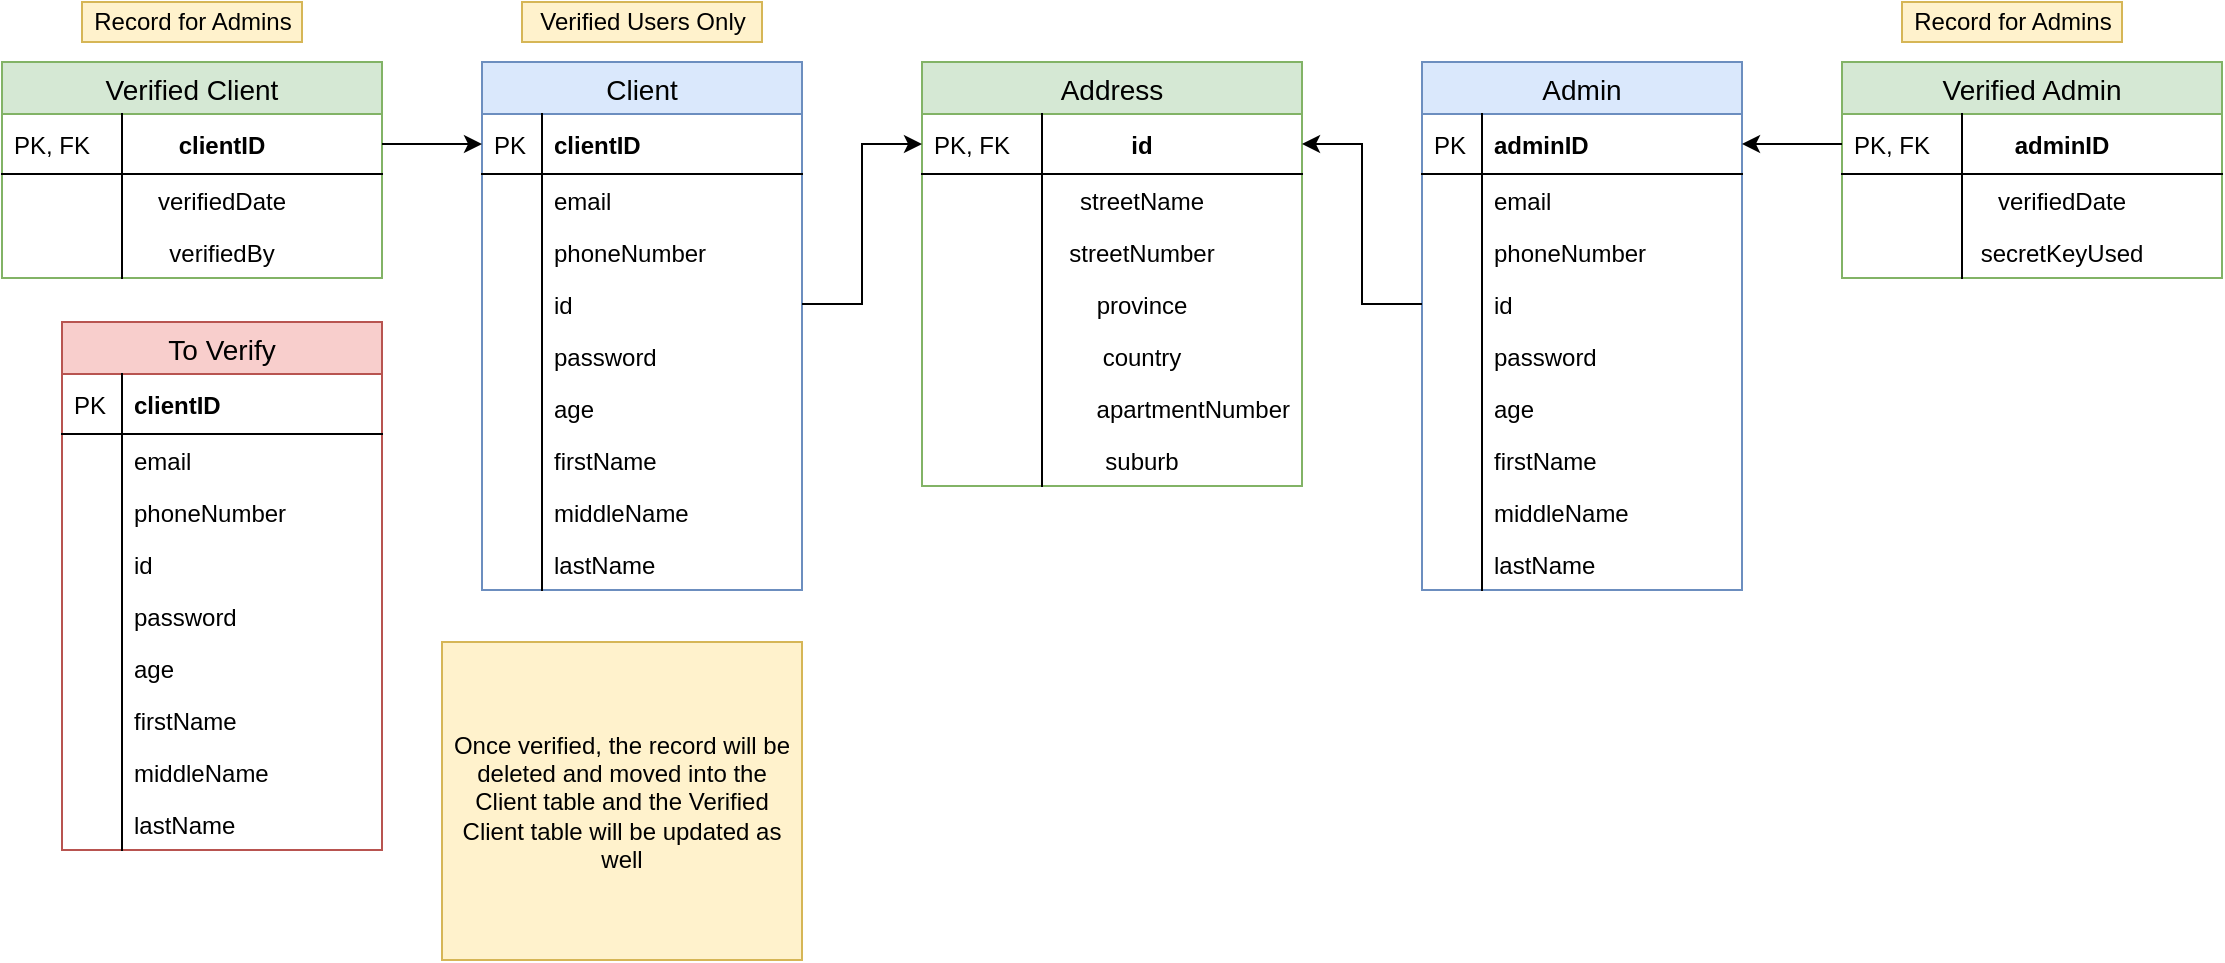 <mxfile version="12.6.5" type="device"><diagram id="rlhbWHCO26YLHQ6rnHxe" name="Page-1"><mxGraphModel dx="1874" dy="592" grid="1" gridSize="10" guides="1" tooltips="1" connect="1" arrows="1" fold="1" page="1" pageScale="1" pageWidth="850" pageHeight="1100" math="0" shadow="0"><root><mxCell id="0"/><mxCell id="1" parent="0"/><mxCell id="qeu22EVPY_Uh3PlNuSj2-2" value="Client" style="swimlane;fontStyle=0;childLayout=stackLayout;horizontal=1;startSize=26;fillColor=#dae8fc;horizontalStack=0;resizeParent=1;resizeParentMax=0;resizeLast=0;collapsible=1;marginBottom=0;swimlaneFillColor=#ffffff;align=center;fontSize=14;strokeColor=#6c8ebf;" parent="1" vertex="1"><mxGeometry x="60" y="110" width="160" height="264" as="geometry"/></mxCell><mxCell id="qeu22EVPY_Uh3PlNuSj2-3" value="clientID" style="shape=partialRectangle;top=0;left=0;right=0;bottom=1;align=left;verticalAlign=middle;fillColor=none;spacingLeft=34;spacingRight=4;overflow=hidden;rotatable=0;points=[[0,0.5],[1,0.5]];portConstraint=eastwest;dropTarget=0;fontStyle=1;fontSize=12;" parent="qeu22EVPY_Uh3PlNuSj2-2" vertex="1"><mxGeometry y="26" width="160" height="30" as="geometry"/></mxCell><mxCell id="qeu22EVPY_Uh3PlNuSj2-4" value="PK" style="shape=partialRectangle;top=0;left=0;bottom=0;fillColor=none;align=left;verticalAlign=middle;spacingLeft=4;spacingRight=4;overflow=hidden;rotatable=0;points=[];portConstraint=eastwest;part=1;fontSize=12;" parent="qeu22EVPY_Uh3PlNuSj2-3" vertex="1" connectable="0"><mxGeometry width="30" height="30" as="geometry"/></mxCell><mxCell id="qeu22EVPY_Uh3PlNuSj2-5" value="email" style="shape=partialRectangle;top=0;left=0;right=0;bottom=0;align=left;verticalAlign=top;fillColor=none;spacingLeft=34;spacingRight=4;overflow=hidden;rotatable=0;points=[[0,0.5],[1,0.5]];portConstraint=eastwest;dropTarget=0;fontSize=12;" parent="qeu22EVPY_Uh3PlNuSj2-2" vertex="1"><mxGeometry y="56" width="160" height="26" as="geometry"/></mxCell><mxCell id="qeu22EVPY_Uh3PlNuSj2-6" value="" style="shape=partialRectangle;top=0;left=0;bottom=0;fillColor=none;align=left;verticalAlign=top;spacingLeft=4;spacingRight=4;overflow=hidden;rotatable=0;points=[];portConstraint=eastwest;part=1;fontSize=12;" parent="qeu22EVPY_Uh3PlNuSj2-5" vertex="1" connectable="0"><mxGeometry width="30" height="26" as="geometry"/></mxCell><mxCell id="qeu22EVPY_Uh3PlNuSj2-125" value="phoneNumber" style="shape=partialRectangle;top=0;left=0;right=0;bottom=0;align=left;verticalAlign=top;fillColor=none;spacingLeft=34;spacingRight=4;overflow=hidden;rotatable=0;points=[[0,0.5],[1,0.5]];portConstraint=eastwest;dropTarget=0;fontSize=12;" parent="qeu22EVPY_Uh3PlNuSj2-2" vertex="1"><mxGeometry y="82" width="160" height="26" as="geometry"/></mxCell><mxCell id="qeu22EVPY_Uh3PlNuSj2-126" value="" style="shape=partialRectangle;top=0;left=0;bottom=0;fillColor=none;align=left;verticalAlign=top;spacingLeft=4;spacingRight=4;overflow=hidden;rotatable=0;points=[];portConstraint=eastwest;part=1;fontSize=12;" parent="qeu22EVPY_Uh3PlNuSj2-125" vertex="1" connectable="0"><mxGeometry width="30" height="26" as="geometry"/></mxCell><mxCell id="qeu22EVPY_Uh3PlNuSj2-7" value="id" style="shape=partialRectangle;top=0;left=0;right=0;bottom=0;align=left;verticalAlign=top;fillColor=none;spacingLeft=34;spacingRight=4;overflow=hidden;rotatable=0;points=[[0,0.5],[1,0.5]];portConstraint=eastwest;dropTarget=0;fontSize=12;" parent="qeu22EVPY_Uh3PlNuSj2-2" vertex="1"><mxGeometry y="108" width="160" height="26" as="geometry"/></mxCell><mxCell id="qeu22EVPY_Uh3PlNuSj2-8" value="" style="shape=partialRectangle;top=0;left=0;bottom=0;fillColor=none;align=left;verticalAlign=top;spacingLeft=4;spacingRight=4;overflow=hidden;rotatable=0;points=[];portConstraint=eastwest;part=1;fontSize=12;" parent="qeu22EVPY_Uh3PlNuSj2-7" vertex="1" connectable="0"><mxGeometry width="30" height="26" as="geometry"/></mxCell><mxCell id="qeu22EVPY_Uh3PlNuSj2-9" value="password&#10;" style="shape=partialRectangle;top=0;left=0;right=0;bottom=0;align=left;verticalAlign=top;fillColor=none;spacingLeft=34;spacingRight=4;overflow=hidden;rotatable=0;points=[[0,0.5],[1,0.5]];portConstraint=eastwest;dropTarget=0;fontSize=12;" parent="qeu22EVPY_Uh3PlNuSj2-2" vertex="1"><mxGeometry y="134" width="160" height="26" as="geometry"/></mxCell><mxCell id="qeu22EVPY_Uh3PlNuSj2-10" value="" style="shape=partialRectangle;top=0;left=0;bottom=0;fillColor=none;align=left;verticalAlign=top;spacingLeft=4;spacingRight=4;overflow=hidden;rotatable=0;points=[];portConstraint=eastwest;part=1;fontSize=12;" parent="qeu22EVPY_Uh3PlNuSj2-9" vertex="1" connectable="0"><mxGeometry width="30" height="26" as="geometry"/></mxCell><mxCell id="qeu22EVPY_Uh3PlNuSj2-13" value="age" style="shape=partialRectangle;top=0;left=0;right=0;bottom=0;align=left;verticalAlign=top;fillColor=none;spacingLeft=34;spacingRight=4;overflow=hidden;rotatable=0;points=[[0,0.5],[1,0.5]];portConstraint=eastwest;dropTarget=0;fontSize=12;" parent="qeu22EVPY_Uh3PlNuSj2-2" vertex="1"><mxGeometry y="160" width="160" height="26" as="geometry"/></mxCell><mxCell id="qeu22EVPY_Uh3PlNuSj2-14" value="" style="shape=partialRectangle;top=0;left=0;bottom=0;fillColor=none;align=left;verticalAlign=top;spacingLeft=4;spacingRight=4;overflow=hidden;rotatable=0;points=[];portConstraint=eastwest;part=1;fontSize=12;" parent="qeu22EVPY_Uh3PlNuSj2-13" vertex="1" connectable="0"><mxGeometry width="30" height="26" as="geometry"/></mxCell><mxCell id="qeu22EVPY_Uh3PlNuSj2-15" value="firstName" style="shape=partialRectangle;top=0;left=0;right=0;bottom=0;align=left;verticalAlign=top;fillColor=none;spacingLeft=34;spacingRight=4;overflow=hidden;rotatable=0;points=[[0,0.5],[1,0.5]];portConstraint=eastwest;dropTarget=0;fontSize=12;" parent="qeu22EVPY_Uh3PlNuSj2-2" vertex="1"><mxGeometry y="186" width="160" height="26" as="geometry"/></mxCell><mxCell id="qeu22EVPY_Uh3PlNuSj2-16" value="" style="shape=partialRectangle;top=0;left=0;bottom=0;fillColor=none;align=left;verticalAlign=top;spacingLeft=4;spacingRight=4;overflow=hidden;rotatable=0;points=[];portConstraint=eastwest;part=1;fontSize=12;" parent="qeu22EVPY_Uh3PlNuSj2-15" vertex="1" connectable="0"><mxGeometry width="30" height="26" as="geometry"/></mxCell><mxCell id="qeu22EVPY_Uh3PlNuSj2-17" value="middleName" style="shape=partialRectangle;top=0;left=0;right=0;bottom=0;align=left;verticalAlign=top;fillColor=none;spacingLeft=34;spacingRight=4;overflow=hidden;rotatable=0;points=[[0,0.5],[1,0.5]];portConstraint=eastwest;dropTarget=0;fontSize=12;" parent="qeu22EVPY_Uh3PlNuSj2-2" vertex="1"><mxGeometry y="212" width="160" height="26" as="geometry"/></mxCell><mxCell id="qeu22EVPY_Uh3PlNuSj2-18" value="" style="shape=partialRectangle;top=0;left=0;bottom=0;fillColor=none;align=left;verticalAlign=top;spacingLeft=4;spacingRight=4;overflow=hidden;rotatable=0;points=[];portConstraint=eastwest;part=1;fontSize=12;" parent="qeu22EVPY_Uh3PlNuSj2-17" vertex="1" connectable="0"><mxGeometry width="30" height="26" as="geometry"/></mxCell><mxCell id="qeu22EVPY_Uh3PlNuSj2-19" value="lastName" style="shape=partialRectangle;top=0;left=0;right=0;bottom=0;align=left;verticalAlign=top;fillColor=none;spacingLeft=34;spacingRight=4;overflow=hidden;rotatable=0;points=[[0,0.5],[1,0.5]];portConstraint=eastwest;dropTarget=0;fontSize=12;" parent="qeu22EVPY_Uh3PlNuSj2-2" vertex="1"><mxGeometry y="238" width="160" height="26" as="geometry"/></mxCell><mxCell id="qeu22EVPY_Uh3PlNuSj2-20" value="" style="shape=partialRectangle;top=0;left=0;bottom=0;fillColor=none;align=left;verticalAlign=top;spacingLeft=4;spacingRight=4;overflow=hidden;rotatable=0;points=[];portConstraint=eastwest;part=1;fontSize=12;" parent="qeu22EVPY_Uh3PlNuSj2-19" vertex="1" connectable="0"><mxGeometry width="30" height="26" as="geometry"/></mxCell><mxCell id="qeu22EVPY_Uh3PlNuSj2-21" value="Address" style="swimlane;fontStyle=0;childLayout=stackLayout;horizontal=1;startSize=26;fillColor=#d5e8d4;horizontalStack=0;resizeParent=1;resizeParentMax=0;resizeLast=0;collapsible=1;marginBottom=0;swimlaneFillColor=#ffffff;align=center;fontSize=14;strokeColor=#82b366;" parent="1" vertex="1"><mxGeometry x="280" y="110" width="190" height="212" as="geometry"/></mxCell><mxCell id="qeu22EVPY_Uh3PlNuSj2-22" value="id" style="shape=partialRectangle;top=0;left=0;right=0;bottom=1;align=center;verticalAlign=middle;fillColor=none;spacingLeft=34;spacingRight=4;overflow=hidden;rotatable=0;points=[[0,0.5],[1,0.5]];portConstraint=eastwest;dropTarget=0;fontStyle=1;fontSize=12;" parent="qeu22EVPY_Uh3PlNuSj2-21" vertex="1"><mxGeometry y="26" width="190" height="30" as="geometry"/></mxCell><mxCell id="qeu22EVPY_Uh3PlNuSj2-23" value="PK, FK" style="shape=partialRectangle;top=0;left=0;bottom=0;fillColor=none;align=left;verticalAlign=middle;spacingLeft=4;spacingRight=4;overflow=hidden;rotatable=0;points=[];portConstraint=eastwest;part=1;fontSize=12;" parent="qeu22EVPY_Uh3PlNuSj2-22" vertex="1" connectable="0"><mxGeometry width="60" height="30" as="geometry"/></mxCell><mxCell id="qeu22EVPY_Uh3PlNuSj2-24" value="streetName&#10;" style="shape=partialRectangle;top=0;left=0;right=0;bottom=0;align=center;verticalAlign=top;fillColor=none;spacingLeft=34;spacingRight=4;overflow=hidden;rotatable=0;points=[[0,0.5],[1,0.5]];portConstraint=eastwest;dropTarget=0;fontSize=12;" parent="qeu22EVPY_Uh3PlNuSj2-21" vertex="1"><mxGeometry y="56" width="190" height="26" as="geometry"/></mxCell><mxCell id="qeu22EVPY_Uh3PlNuSj2-25" value="" style="shape=partialRectangle;top=0;left=0;bottom=0;fillColor=none;align=left;verticalAlign=top;spacingLeft=4;spacingRight=4;overflow=hidden;rotatable=0;points=[];portConstraint=eastwest;part=1;fontSize=12;" parent="qeu22EVPY_Uh3PlNuSj2-24" vertex="1" connectable="0"><mxGeometry width="60" height="26" as="geometry"/></mxCell><mxCell id="qeu22EVPY_Uh3PlNuSj2-43" value="streetNumber" style="shape=partialRectangle;top=0;left=0;right=0;bottom=0;align=center;verticalAlign=top;fillColor=none;spacingLeft=34;spacingRight=4;overflow=hidden;rotatable=0;points=[[0,0.5],[1,0.5]];portConstraint=eastwest;dropTarget=0;fontSize=12;" parent="qeu22EVPY_Uh3PlNuSj2-21" vertex="1"><mxGeometry y="82" width="190" height="26" as="geometry"/></mxCell><mxCell id="qeu22EVPY_Uh3PlNuSj2-44" value="" style="shape=partialRectangle;top=0;left=0;bottom=0;fillColor=none;align=left;verticalAlign=top;spacingLeft=4;spacingRight=4;overflow=hidden;rotatable=0;points=[];portConstraint=eastwest;part=1;fontSize=12;" parent="qeu22EVPY_Uh3PlNuSj2-43" vertex="1" connectable="0"><mxGeometry width="60" height="26" as="geometry"/></mxCell><mxCell id="qeu22EVPY_Uh3PlNuSj2-45" value="province" style="shape=partialRectangle;top=0;left=0;right=0;bottom=0;align=center;verticalAlign=top;fillColor=none;spacingLeft=34;spacingRight=4;overflow=hidden;rotatable=0;points=[[0,0.5],[1,0.5]];portConstraint=eastwest;dropTarget=0;fontSize=12;" parent="qeu22EVPY_Uh3PlNuSj2-21" vertex="1"><mxGeometry y="108" width="190" height="26" as="geometry"/></mxCell><mxCell id="qeu22EVPY_Uh3PlNuSj2-46" value="" style="shape=partialRectangle;top=0;left=0;bottom=0;fillColor=none;align=left;verticalAlign=top;spacingLeft=4;spacingRight=4;overflow=hidden;rotatable=0;points=[];portConstraint=eastwest;part=1;fontSize=12;" parent="qeu22EVPY_Uh3PlNuSj2-45" vertex="1" connectable="0"><mxGeometry width="60" height="26" as="geometry"/></mxCell><mxCell id="qeu22EVPY_Uh3PlNuSj2-47" value="country" style="shape=partialRectangle;top=0;left=0;right=0;bottom=0;align=center;verticalAlign=top;fillColor=none;spacingLeft=34;spacingRight=4;overflow=hidden;rotatable=0;points=[[0,0.5],[1,0.5]];portConstraint=eastwest;dropTarget=0;fontSize=12;" parent="qeu22EVPY_Uh3PlNuSj2-21" vertex="1"><mxGeometry y="134" width="190" height="26" as="geometry"/></mxCell><mxCell id="qeu22EVPY_Uh3PlNuSj2-48" value="" style="shape=partialRectangle;top=0;left=0;bottom=0;fillColor=none;align=left;verticalAlign=top;spacingLeft=4;spacingRight=4;overflow=hidden;rotatable=0;points=[];portConstraint=eastwest;part=1;fontSize=12;" parent="qeu22EVPY_Uh3PlNuSj2-47" vertex="1" connectable="0"><mxGeometry width="60" height="26" as="geometry"/></mxCell><mxCell id="qeu22EVPY_Uh3PlNuSj2-49" value="apartmentNumber" style="shape=partialRectangle;top=0;left=0;right=0;bottom=0;align=right;verticalAlign=top;fillColor=none;spacingLeft=34;spacingRight=4;overflow=hidden;rotatable=0;points=[[0,0.5],[1,0.5]];portConstraint=eastwest;dropTarget=0;fontSize=12;" parent="qeu22EVPY_Uh3PlNuSj2-21" vertex="1"><mxGeometry y="160" width="190" height="26" as="geometry"/></mxCell><mxCell id="qeu22EVPY_Uh3PlNuSj2-50" value="" style="shape=partialRectangle;top=0;left=0;bottom=0;fillColor=none;align=left;verticalAlign=top;spacingLeft=4;spacingRight=4;overflow=hidden;rotatable=0;points=[];portConstraint=eastwest;part=1;fontSize=12;" parent="qeu22EVPY_Uh3PlNuSj2-49" vertex="1" connectable="0"><mxGeometry width="60" height="26" as="geometry"/></mxCell><mxCell id="5GIPRN6ukvB4GxoB2Iz9-3" value="suburb" style="shape=partialRectangle;top=0;left=0;right=0;bottom=0;align=center;verticalAlign=top;fillColor=none;spacingLeft=34;spacingRight=4;overflow=hidden;rotatable=0;points=[[0,0.5],[1,0.5]];portConstraint=eastwest;dropTarget=0;fontSize=12;" parent="qeu22EVPY_Uh3PlNuSj2-21" vertex="1"><mxGeometry y="186" width="190" height="26" as="geometry"/></mxCell><mxCell id="5GIPRN6ukvB4GxoB2Iz9-4" value="" style="shape=partialRectangle;top=0;left=0;bottom=0;fillColor=none;align=left;verticalAlign=top;spacingLeft=4;spacingRight=4;overflow=hidden;rotatable=0;points=[];portConstraint=eastwest;part=1;fontSize=12;" parent="5GIPRN6ukvB4GxoB2Iz9-3" vertex="1" connectable="0"><mxGeometry width="60" height="26" as="geometry"/></mxCell><mxCell id="qeu22EVPY_Uh3PlNuSj2-40" style="edgeStyle=orthogonalEdgeStyle;rounded=0;orthogonalLoop=1;jettySize=auto;html=1;entryX=0;entryY=0.5;entryDx=0;entryDy=0;" parent="1" source="qeu22EVPY_Uh3PlNuSj2-7" target="qeu22EVPY_Uh3PlNuSj2-22" edge="1"><mxGeometry relative="1" as="geometry"/></mxCell><mxCell id="qeu22EVPY_Uh3PlNuSj2-51" value="Admin" style="swimlane;fontStyle=0;childLayout=stackLayout;horizontal=1;startSize=26;fillColor=#dae8fc;horizontalStack=0;resizeParent=1;resizeParentMax=0;resizeLast=0;collapsible=1;marginBottom=0;swimlaneFillColor=#ffffff;align=center;fontSize=14;strokeColor=#6c8ebf;" parent="1" vertex="1"><mxGeometry x="530" y="110" width="160" height="264" as="geometry"/></mxCell><mxCell id="qeu22EVPY_Uh3PlNuSj2-52" value="adminID" style="shape=partialRectangle;top=0;left=0;right=0;bottom=1;align=left;verticalAlign=middle;fillColor=none;spacingLeft=34;spacingRight=4;overflow=hidden;rotatable=0;points=[[0,0.5],[1,0.5]];portConstraint=eastwest;dropTarget=0;fontStyle=1;fontSize=12;" parent="qeu22EVPY_Uh3PlNuSj2-51" vertex="1"><mxGeometry y="26" width="160" height="30" as="geometry"/></mxCell><mxCell id="qeu22EVPY_Uh3PlNuSj2-53" value="PK" style="shape=partialRectangle;top=0;left=0;bottom=0;fillColor=none;align=left;verticalAlign=middle;spacingLeft=4;spacingRight=4;overflow=hidden;rotatable=0;points=[];portConstraint=eastwest;part=1;fontSize=12;" parent="qeu22EVPY_Uh3PlNuSj2-52" vertex="1" connectable="0"><mxGeometry width="30" height="30" as="geometry"/></mxCell><mxCell id="qeu22EVPY_Uh3PlNuSj2-54" value="email" style="shape=partialRectangle;top=0;left=0;right=0;bottom=0;align=left;verticalAlign=top;fillColor=none;spacingLeft=34;spacingRight=4;overflow=hidden;rotatable=0;points=[[0,0.5],[1,0.5]];portConstraint=eastwest;dropTarget=0;fontSize=12;" parent="qeu22EVPY_Uh3PlNuSj2-51" vertex="1"><mxGeometry y="56" width="160" height="26" as="geometry"/></mxCell><mxCell id="qeu22EVPY_Uh3PlNuSj2-55" value="" style="shape=partialRectangle;top=0;left=0;bottom=0;fillColor=none;align=left;verticalAlign=top;spacingLeft=4;spacingRight=4;overflow=hidden;rotatable=0;points=[];portConstraint=eastwest;part=1;fontSize=12;" parent="qeu22EVPY_Uh3PlNuSj2-54" vertex="1" connectable="0"><mxGeometry width="30" height="26" as="geometry"/></mxCell><mxCell id="qeu22EVPY_Uh3PlNuSj2-127" value="phoneNumber" style="shape=partialRectangle;top=0;left=0;right=0;bottom=0;align=left;verticalAlign=top;fillColor=none;spacingLeft=34;spacingRight=4;overflow=hidden;rotatable=0;points=[[0,0.5],[1,0.5]];portConstraint=eastwest;dropTarget=0;fontSize=12;" parent="qeu22EVPY_Uh3PlNuSj2-51" vertex="1"><mxGeometry y="82" width="160" height="26" as="geometry"/></mxCell><mxCell id="qeu22EVPY_Uh3PlNuSj2-128" value="" style="shape=partialRectangle;top=0;left=0;bottom=0;fillColor=none;align=left;verticalAlign=top;spacingLeft=4;spacingRight=4;overflow=hidden;rotatable=0;points=[];portConstraint=eastwest;part=1;fontSize=12;" parent="qeu22EVPY_Uh3PlNuSj2-127" vertex="1" connectable="0"><mxGeometry width="30" height="26" as="geometry"/></mxCell><mxCell id="qeu22EVPY_Uh3PlNuSj2-56" value="id" style="shape=partialRectangle;top=0;left=0;right=0;bottom=0;align=left;verticalAlign=top;fillColor=none;spacingLeft=34;spacingRight=4;overflow=hidden;rotatable=0;points=[[0,0.5],[1,0.5]];portConstraint=eastwest;dropTarget=0;fontSize=12;" parent="qeu22EVPY_Uh3PlNuSj2-51" vertex="1"><mxGeometry y="108" width="160" height="26" as="geometry"/></mxCell><mxCell id="qeu22EVPY_Uh3PlNuSj2-57" value="" style="shape=partialRectangle;top=0;left=0;bottom=0;fillColor=none;align=left;verticalAlign=top;spacingLeft=4;spacingRight=4;overflow=hidden;rotatable=0;points=[];portConstraint=eastwest;part=1;fontSize=12;" parent="qeu22EVPY_Uh3PlNuSj2-56" vertex="1" connectable="0"><mxGeometry width="30" height="26" as="geometry"/></mxCell><mxCell id="qeu22EVPY_Uh3PlNuSj2-58" value="password&#10;" style="shape=partialRectangle;top=0;left=0;right=0;bottom=0;align=left;verticalAlign=top;fillColor=none;spacingLeft=34;spacingRight=4;overflow=hidden;rotatable=0;points=[[0,0.5],[1,0.5]];portConstraint=eastwest;dropTarget=0;fontSize=12;" parent="qeu22EVPY_Uh3PlNuSj2-51" vertex="1"><mxGeometry y="134" width="160" height="26" as="geometry"/></mxCell><mxCell id="qeu22EVPY_Uh3PlNuSj2-59" value="" style="shape=partialRectangle;top=0;left=0;bottom=0;fillColor=none;align=left;verticalAlign=top;spacingLeft=4;spacingRight=4;overflow=hidden;rotatable=0;points=[];portConstraint=eastwest;part=1;fontSize=12;" parent="qeu22EVPY_Uh3PlNuSj2-58" vertex="1" connectable="0"><mxGeometry width="30" height="26" as="geometry"/></mxCell><mxCell id="qeu22EVPY_Uh3PlNuSj2-60" value="age" style="shape=partialRectangle;top=0;left=0;right=0;bottom=0;align=left;verticalAlign=top;fillColor=none;spacingLeft=34;spacingRight=4;overflow=hidden;rotatable=0;points=[[0,0.5],[1,0.5]];portConstraint=eastwest;dropTarget=0;fontSize=12;" parent="qeu22EVPY_Uh3PlNuSj2-51" vertex="1"><mxGeometry y="160" width="160" height="26" as="geometry"/></mxCell><mxCell id="qeu22EVPY_Uh3PlNuSj2-61" value="" style="shape=partialRectangle;top=0;left=0;bottom=0;fillColor=none;align=left;verticalAlign=top;spacingLeft=4;spacingRight=4;overflow=hidden;rotatable=0;points=[];portConstraint=eastwest;part=1;fontSize=12;" parent="qeu22EVPY_Uh3PlNuSj2-60" vertex="1" connectable="0"><mxGeometry width="30" height="26" as="geometry"/></mxCell><mxCell id="qeu22EVPY_Uh3PlNuSj2-62" value="firstName" style="shape=partialRectangle;top=0;left=0;right=0;bottom=0;align=left;verticalAlign=top;fillColor=none;spacingLeft=34;spacingRight=4;overflow=hidden;rotatable=0;points=[[0,0.5],[1,0.5]];portConstraint=eastwest;dropTarget=0;fontSize=12;" parent="qeu22EVPY_Uh3PlNuSj2-51" vertex="1"><mxGeometry y="186" width="160" height="26" as="geometry"/></mxCell><mxCell id="qeu22EVPY_Uh3PlNuSj2-63" value="" style="shape=partialRectangle;top=0;left=0;bottom=0;fillColor=none;align=left;verticalAlign=top;spacingLeft=4;spacingRight=4;overflow=hidden;rotatable=0;points=[];portConstraint=eastwest;part=1;fontSize=12;" parent="qeu22EVPY_Uh3PlNuSj2-62" vertex="1" connectable="0"><mxGeometry width="30" height="26" as="geometry"/></mxCell><mxCell id="qeu22EVPY_Uh3PlNuSj2-64" value="middleName" style="shape=partialRectangle;top=0;left=0;right=0;bottom=0;align=left;verticalAlign=top;fillColor=none;spacingLeft=34;spacingRight=4;overflow=hidden;rotatable=0;points=[[0,0.5],[1,0.5]];portConstraint=eastwest;dropTarget=0;fontSize=12;" parent="qeu22EVPY_Uh3PlNuSj2-51" vertex="1"><mxGeometry y="212" width="160" height="26" as="geometry"/></mxCell><mxCell id="qeu22EVPY_Uh3PlNuSj2-65" value="" style="shape=partialRectangle;top=0;left=0;bottom=0;fillColor=none;align=left;verticalAlign=top;spacingLeft=4;spacingRight=4;overflow=hidden;rotatable=0;points=[];portConstraint=eastwest;part=1;fontSize=12;" parent="qeu22EVPY_Uh3PlNuSj2-64" vertex="1" connectable="0"><mxGeometry width="30" height="26" as="geometry"/></mxCell><mxCell id="qeu22EVPY_Uh3PlNuSj2-66" value="lastName" style="shape=partialRectangle;top=0;left=0;right=0;bottom=0;align=left;verticalAlign=top;fillColor=none;spacingLeft=34;spacingRight=4;overflow=hidden;rotatable=0;points=[[0,0.5],[1,0.5]];portConstraint=eastwest;dropTarget=0;fontSize=12;" parent="qeu22EVPY_Uh3PlNuSj2-51" vertex="1"><mxGeometry y="238" width="160" height="26" as="geometry"/></mxCell><mxCell id="qeu22EVPY_Uh3PlNuSj2-67" value="" style="shape=partialRectangle;top=0;left=0;bottom=0;fillColor=none;align=left;verticalAlign=top;spacingLeft=4;spacingRight=4;overflow=hidden;rotatable=0;points=[];portConstraint=eastwest;part=1;fontSize=12;" parent="qeu22EVPY_Uh3PlNuSj2-66" vertex="1" connectable="0"><mxGeometry width="30" height="26" as="geometry"/></mxCell><mxCell id="qeu22EVPY_Uh3PlNuSj2-72" style="edgeStyle=orthogonalEdgeStyle;rounded=0;orthogonalLoop=1;jettySize=auto;html=1;entryX=1;entryY=0.5;entryDx=0;entryDy=0;" parent="1" source="qeu22EVPY_Uh3PlNuSj2-56" target="qeu22EVPY_Uh3PlNuSj2-22" edge="1"><mxGeometry relative="1" as="geometry"/></mxCell><mxCell id="qeu22EVPY_Uh3PlNuSj2-73" value="Verified Client" style="swimlane;fontStyle=0;childLayout=stackLayout;horizontal=1;startSize=26;fillColor=#d5e8d4;horizontalStack=0;resizeParent=1;resizeParentMax=0;resizeLast=0;collapsible=1;marginBottom=0;swimlaneFillColor=#ffffff;align=center;fontSize=14;strokeColor=#82b366;" parent="1" vertex="1"><mxGeometry x="-180" y="110" width="190" height="108" as="geometry"/></mxCell><mxCell id="qeu22EVPY_Uh3PlNuSj2-74" value="clientID" style="shape=partialRectangle;top=0;left=0;right=0;bottom=1;align=center;verticalAlign=middle;fillColor=none;spacingLeft=34;spacingRight=4;overflow=hidden;rotatable=0;points=[[0,0.5],[1,0.5]];portConstraint=eastwest;dropTarget=0;fontStyle=1;fontSize=12;" parent="qeu22EVPY_Uh3PlNuSj2-73" vertex="1"><mxGeometry y="26" width="190" height="30" as="geometry"/></mxCell><mxCell id="qeu22EVPY_Uh3PlNuSj2-75" value="PK, FK" style="shape=partialRectangle;top=0;left=0;bottom=0;fillColor=none;align=left;verticalAlign=middle;spacingLeft=4;spacingRight=4;overflow=hidden;rotatable=0;points=[];portConstraint=eastwest;part=1;fontSize=12;" parent="qeu22EVPY_Uh3PlNuSj2-74" vertex="1" connectable="0"><mxGeometry width="60" height="30" as="geometry"/></mxCell><mxCell id="qeu22EVPY_Uh3PlNuSj2-76" value="verifiedDate" style="shape=partialRectangle;top=0;left=0;right=0;bottom=0;align=center;verticalAlign=top;fillColor=none;spacingLeft=34;spacingRight=4;overflow=hidden;rotatable=0;points=[[0,0.5],[1,0.5]];portConstraint=eastwest;dropTarget=0;fontSize=12;" parent="qeu22EVPY_Uh3PlNuSj2-73" vertex="1"><mxGeometry y="56" width="190" height="26" as="geometry"/></mxCell><mxCell id="qeu22EVPY_Uh3PlNuSj2-77" value="" style="shape=partialRectangle;top=0;left=0;bottom=0;fillColor=none;align=left;verticalAlign=top;spacingLeft=4;spacingRight=4;overflow=hidden;rotatable=0;points=[];portConstraint=eastwest;part=1;fontSize=12;" parent="qeu22EVPY_Uh3PlNuSj2-76" vertex="1" connectable="0"><mxGeometry width="60" height="26" as="geometry"/></mxCell><mxCell id="qeu22EVPY_Uh3PlNuSj2-78" value="verifiedBy" style="shape=partialRectangle;top=0;left=0;right=0;bottom=0;align=center;verticalAlign=top;fillColor=none;spacingLeft=34;spacingRight=4;overflow=hidden;rotatable=0;points=[[0,0.5],[1,0.5]];portConstraint=eastwest;dropTarget=0;fontSize=12;" parent="qeu22EVPY_Uh3PlNuSj2-73" vertex="1"><mxGeometry y="82" width="190" height="26" as="geometry"/></mxCell><mxCell id="qeu22EVPY_Uh3PlNuSj2-79" value="" style="shape=partialRectangle;top=0;left=0;bottom=0;fillColor=none;align=left;verticalAlign=top;spacingLeft=4;spacingRight=4;overflow=hidden;rotatable=0;points=[];portConstraint=eastwest;part=1;fontSize=12;" parent="qeu22EVPY_Uh3PlNuSj2-78" vertex="1" connectable="0"><mxGeometry width="60" height="26" as="geometry"/></mxCell><mxCell id="qeu22EVPY_Uh3PlNuSj2-87" value="Verified Admin" style="swimlane;fontStyle=0;childLayout=stackLayout;horizontal=1;startSize=26;fillColor=#d5e8d4;horizontalStack=0;resizeParent=1;resizeParentMax=0;resizeLast=0;collapsible=1;marginBottom=0;swimlaneFillColor=#ffffff;align=center;fontSize=14;strokeColor=#82b366;" parent="1" vertex="1"><mxGeometry x="740" y="110" width="190" height="108" as="geometry"/></mxCell><mxCell id="qeu22EVPY_Uh3PlNuSj2-88" value="adminID" style="shape=partialRectangle;top=0;left=0;right=0;bottom=1;align=center;verticalAlign=middle;fillColor=none;spacingLeft=34;spacingRight=4;overflow=hidden;rotatable=0;points=[[0,0.5],[1,0.5]];portConstraint=eastwest;dropTarget=0;fontStyle=1;fontSize=12;" parent="qeu22EVPY_Uh3PlNuSj2-87" vertex="1"><mxGeometry y="26" width="190" height="30" as="geometry"/></mxCell><mxCell id="qeu22EVPY_Uh3PlNuSj2-89" value="PK, FK" style="shape=partialRectangle;top=0;left=0;bottom=0;fillColor=none;align=left;verticalAlign=middle;spacingLeft=4;spacingRight=4;overflow=hidden;rotatable=0;points=[];portConstraint=eastwest;part=1;fontSize=12;" parent="qeu22EVPY_Uh3PlNuSj2-88" vertex="1" connectable="0"><mxGeometry width="60" height="30" as="geometry"/></mxCell><mxCell id="qeu22EVPY_Uh3PlNuSj2-90" value="verifiedDate" style="shape=partialRectangle;top=0;left=0;right=0;bottom=0;align=center;verticalAlign=top;fillColor=none;spacingLeft=34;spacingRight=4;overflow=hidden;rotatable=0;points=[[0,0.5],[1,0.5]];portConstraint=eastwest;dropTarget=0;fontSize=12;" parent="qeu22EVPY_Uh3PlNuSj2-87" vertex="1"><mxGeometry y="56" width="190" height="26" as="geometry"/></mxCell><mxCell id="qeu22EVPY_Uh3PlNuSj2-91" value="" style="shape=partialRectangle;top=0;left=0;bottom=0;fillColor=none;align=left;verticalAlign=top;spacingLeft=4;spacingRight=4;overflow=hidden;rotatable=0;points=[];portConstraint=eastwest;part=1;fontSize=12;" parent="qeu22EVPY_Uh3PlNuSj2-90" vertex="1" connectable="0"><mxGeometry width="60" height="26" as="geometry"/></mxCell><mxCell id="qeu22EVPY_Uh3PlNuSj2-92" value="secretKeyUsed" style="shape=partialRectangle;top=0;left=0;right=0;bottom=0;align=center;verticalAlign=top;fillColor=none;spacingLeft=34;spacingRight=4;overflow=hidden;rotatable=0;points=[[0,0.5],[1,0.5]];portConstraint=eastwest;dropTarget=0;fontSize=12;" parent="qeu22EVPY_Uh3PlNuSj2-87" vertex="1"><mxGeometry y="82" width="190" height="26" as="geometry"/></mxCell><mxCell id="qeu22EVPY_Uh3PlNuSj2-93" value="" style="shape=partialRectangle;top=0;left=0;bottom=0;fillColor=none;align=left;verticalAlign=top;spacingLeft=4;spacingRight=4;overflow=hidden;rotatable=0;points=[];portConstraint=eastwest;part=1;fontSize=12;" parent="qeu22EVPY_Uh3PlNuSj2-92" vertex="1" connectable="0"><mxGeometry width="60" height="26" as="geometry"/></mxCell><mxCell id="qeu22EVPY_Uh3PlNuSj2-94" style="edgeStyle=orthogonalEdgeStyle;rounded=0;orthogonalLoop=1;jettySize=auto;html=1;entryX=1;entryY=0.5;entryDx=0;entryDy=0;" parent="1" source="qeu22EVPY_Uh3PlNuSj2-88" target="qeu22EVPY_Uh3PlNuSj2-52" edge="1"><mxGeometry relative="1" as="geometry"/></mxCell><mxCell id="qeu22EVPY_Uh3PlNuSj2-97" style="edgeStyle=orthogonalEdgeStyle;rounded=0;orthogonalLoop=1;jettySize=auto;html=1;exitX=1;exitY=0.5;exitDx=0;exitDy=0;entryX=0;entryY=0.5;entryDx=0;entryDy=0;" parent="1" source="qeu22EVPY_Uh3PlNuSj2-74" target="qeu22EVPY_Uh3PlNuSj2-3" edge="1"><mxGeometry relative="1" as="geometry"/></mxCell><mxCell id="I1QzrGsyFyriSOZy2ox_-2" value="To Verify" style="swimlane;fontStyle=0;childLayout=stackLayout;horizontal=1;startSize=26;fillColor=#f8cecc;horizontalStack=0;resizeParent=1;resizeParentMax=0;resizeLast=0;collapsible=1;marginBottom=0;swimlaneFillColor=#ffffff;align=center;fontSize=14;strokeColor=#b85450;" parent="1" vertex="1"><mxGeometry x="-150" y="240" width="160" height="264" as="geometry"/></mxCell><mxCell id="I1QzrGsyFyriSOZy2ox_-3" value="clientID" style="shape=partialRectangle;top=0;left=0;right=0;bottom=1;align=left;verticalAlign=middle;fillColor=none;spacingLeft=34;spacingRight=4;overflow=hidden;rotatable=0;points=[[0,0.5],[1,0.5]];portConstraint=eastwest;dropTarget=0;fontStyle=1;fontSize=12;" parent="I1QzrGsyFyriSOZy2ox_-2" vertex="1"><mxGeometry y="26" width="160" height="30" as="geometry"/></mxCell><mxCell id="I1QzrGsyFyriSOZy2ox_-4" value="PK" style="shape=partialRectangle;top=0;left=0;bottom=0;fillColor=none;align=left;verticalAlign=middle;spacingLeft=4;spacingRight=4;overflow=hidden;rotatable=0;points=[];portConstraint=eastwest;part=1;fontSize=12;" parent="I1QzrGsyFyriSOZy2ox_-3" vertex="1" connectable="0"><mxGeometry width="30" height="30" as="geometry"/></mxCell><mxCell id="I1QzrGsyFyriSOZy2ox_-5" value="email" style="shape=partialRectangle;top=0;left=0;right=0;bottom=0;align=left;verticalAlign=top;fillColor=none;spacingLeft=34;spacingRight=4;overflow=hidden;rotatable=0;points=[[0,0.5],[1,0.5]];portConstraint=eastwest;dropTarget=0;fontSize=12;" parent="I1QzrGsyFyriSOZy2ox_-2" vertex="1"><mxGeometry y="56" width="160" height="26" as="geometry"/></mxCell><mxCell id="I1QzrGsyFyriSOZy2ox_-6" value="" style="shape=partialRectangle;top=0;left=0;bottom=0;fillColor=none;align=left;verticalAlign=top;spacingLeft=4;spacingRight=4;overflow=hidden;rotatable=0;points=[];portConstraint=eastwest;part=1;fontSize=12;" parent="I1QzrGsyFyriSOZy2ox_-5" vertex="1" connectable="0"><mxGeometry width="30" height="26" as="geometry"/></mxCell><mxCell id="I1QzrGsyFyriSOZy2ox_-7" value="phoneNumber" style="shape=partialRectangle;top=0;left=0;right=0;bottom=0;align=left;verticalAlign=top;fillColor=none;spacingLeft=34;spacingRight=4;overflow=hidden;rotatable=0;points=[[0,0.5],[1,0.5]];portConstraint=eastwest;dropTarget=0;fontSize=12;" parent="I1QzrGsyFyriSOZy2ox_-2" vertex="1"><mxGeometry y="82" width="160" height="26" as="geometry"/></mxCell><mxCell id="I1QzrGsyFyriSOZy2ox_-8" value="" style="shape=partialRectangle;top=0;left=0;bottom=0;fillColor=none;align=left;verticalAlign=top;spacingLeft=4;spacingRight=4;overflow=hidden;rotatable=0;points=[];portConstraint=eastwest;part=1;fontSize=12;" parent="I1QzrGsyFyriSOZy2ox_-7" vertex="1" connectable="0"><mxGeometry width="30" height="26" as="geometry"/></mxCell><mxCell id="I1QzrGsyFyriSOZy2ox_-9" value="id" style="shape=partialRectangle;top=0;left=0;right=0;bottom=0;align=left;verticalAlign=top;fillColor=none;spacingLeft=34;spacingRight=4;overflow=hidden;rotatable=0;points=[[0,0.5],[1,0.5]];portConstraint=eastwest;dropTarget=0;fontSize=12;" parent="I1QzrGsyFyriSOZy2ox_-2" vertex="1"><mxGeometry y="108" width="160" height="26" as="geometry"/></mxCell><mxCell id="I1QzrGsyFyriSOZy2ox_-10" value="" style="shape=partialRectangle;top=0;left=0;bottom=0;fillColor=none;align=left;verticalAlign=top;spacingLeft=4;spacingRight=4;overflow=hidden;rotatable=0;points=[];portConstraint=eastwest;part=1;fontSize=12;" parent="I1QzrGsyFyriSOZy2ox_-9" vertex="1" connectable="0"><mxGeometry width="30" height="26" as="geometry"/></mxCell><mxCell id="I1QzrGsyFyriSOZy2ox_-11" value="password&#10;" style="shape=partialRectangle;top=0;left=0;right=0;bottom=0;align=left;verticalAlign=top;fillColor=none;spacingLeft=34;spacingRight=4;overflow=hidden;rotatable=0;points=[[0,0.5],[1,0.5]];portConstraint=eastwest;dropTarget=0;fontSize=12;" parent="I1QzrGsyFyriSOZy2ox_-2" vertex="1"><mxGeometry y="134" width="160" height="26" as="geometry"/></mxCell><mxCell id="I1QzrGsyFyriSOZy2ox_-12" value="" style="shape=partialRectangle;top=0;left=0;bottom=0;fillColor=none;align=left;verticalAlign=top;spacingLeft=4;spacingRight=4;overflow=hidden;rotatable=0;points=[];portConstraint=eastwest;part=1;fontSize=12;" parent="I1QzrGsyFyriSOZy2ox_-11" vertex="1" connectable="0"><mxGeometry width="30" height="26" as="geometry"/></mxCell><mxCell id="I1QzrGsyFyriSOZy2ox_-13" value="age" style="shape=partialRectangle;top=0;left=0;right=0;bottom=0;align=left;verticalAlign=top;fillColor=none;spacingLeft=34;spacingRight=4;overflow=hidden;rotatable=0;points=[[0,0.5],[1,0.5]];portConstraint=eastwest;dropTarget=0;fontSize=12;" parent="I1QzrGsyFyriSOZy2ox_-2" vertex="1"><mxGeometry y="160" width="160" height="26" as="geometry"/></mxCell><mxCell id="I1QzrGsyFyriSOZy2ox_-14" value="" style="shape=partialRectangle;top=0;left=0;bottom=0;fillColor=none;align=left;verticalAlign=top;spacingLeft=4;spacingRight=4;overflow=hidden;rotatable=0;points=[];portConstraint=eastwest;part=1;fontSize=12;" parent="I1QzrGsyFyriSOZy2ox_-13" vertex="1" connectable="0"><mxGeometry width="30" height="26" as="geometry"/></mxCell><mxCell id="I1QzrGsyFyriSOZy2ox_-15" value="firstName" style="shape=partialRectangle;top=0;left=0;right=0;bottom=0;align=left;verticalAlign=top;fillColor=none;spacingLeft=34;spacingRight=4;overflow=hidden;rotatable=0;points=[[0,0.5],[1,0.5]];portConstraint=eastwest;dropTarget=0;fontSize=12;" parent="I1QzrGsyFyriSOZy2ox_-2" vertex="1"><mxGeometry y="186" width="160" height="26" as="geometry"/></mxCell><mxCell id="I1QzrGsyFyriSOZy2ox_-16" value="" style="shape=partialRectangle;top=0;left=0;bottom=0;fillColor=none;align=left;verticalAlign=top;spacingLeft=4;spacingRight=4;overflow=hidden;rotatable=0;points=[];portConstraint=eastwest;part=1;fontSize=12;" parent="I1QzrGsyFyriSOZy2ox_-15" vertex="1" connectable="0"><mxGeometry width="30" height="26" as="geometry"/></mxCell><mxCell id="I1QzrGsyFyriSOZy2ox_-17" value="middleName" style="shape=partialRectangle;top=0;left=0;right=0;bottom=0;align=left;verticalAlign=top;fillColor=none;spacingLeft=34;spacingRight=4;overflow=hidden;rotatable=0;points=[[0,0.5],[1,0.5]];portConstraint=eastwest;dropTarget=0;fontSize=12;" parent="I1QzrGsyFyriSOZy2ox_-2" vertex="1"><mxGeometry y="212" width="160" height="26" as="geometry"/></mxCell><mxCell id="I1QzrGsyFyriSOZy2ox_-18" value="" style="shape=partialRectangle;top=0;left=0;bottom=0;fillColor=none;align=left;verticalAlign=top;spacingLeft=4;spacingRight=4;overflow=hidden;rotatable=0;points=[];portConstraint=eastwest;part=1;fontSize=12;" parent="I1QzrGsyFyriSOZy2ox_-17" vertex="1" connectable="0"><mxGeometry width="30" height="26" as="geometry"/></mxCell><mxCell id="I1QzrGsyFyriSOZy2ox_-19" value="lastName" style="shape=partialRectangle;top=0;left=0;right=0;bottom=0;align=left;verticalAlign=top;fillColor=none;spacingLeft=34;spacingRight=4;overflow=hidden;rotatable=0;points=[[0,0.5],[1,0.5]];portConstraint=eastwest;dropTarget=0;fontSize=12;" parent="I1QzrGsyFyriSOZy2ox_-2" vertex="1"><mxGeometry y="238" width="160" height="26" as="geometry"/></mxCell><mxCell id="I1QzrGsyFyriSOZy2ox_-20" value="" style="shape=partialRectangle;top=0;left=0;bottom=0;fillColor=none;align=left;verticalAlign=top;spacingLeft=4;spacingRight=4;overflow=hidden;rotatable=0;points=[];portConstraint=eastwest;part=1;fontSize=12;" parent="I1QzrGsyFyriSOZy2ox_-19" vertex="1" connectable="0"><mxGeometry width="30" height="26" as="geometry"/></mxCell><mxCell id="I1QzrGsyFyriSOZy2ox_-21" value="Once verified, the record will be deleted and moved into the Client table and the Verified Client table will be updated as well" style="text;html=1;strokeColor=#d6b656;fillColor=#fff2cc;align=center;verticalAlign=middle;whiteSpace=wrap;rounded=0;" parent="1" vertex="1"><mxGeometry x="40" y="400" width="180" height="159" as="geometry"/></mxCell><mxCell id="I1QzrGsyFyriSOZy2ox_-22" value="Verified Users Only" style="text;html=1;align=center;verticalAlign=middle;resizable=0;points=[];autosize=1;fillColor=#fff2cc;strokeColor=#d6b656;" parent="1" vertex="1"><mxGeometry x="80" y="80" width="120" height="20" as="geometry"/></mxCell><mxCell id="I1QzrGsyFyriSOZy2ox_-23" value="Record for Admins" style="text;html=1;align=center;verticalAlign=middle;resizable=0;points=[];autosize=1;fillColor=#fff2cc;strokeColor=#d6b656;" parent="1" vertex="1"><mxGeometry x="-140" y="80" width="110" height="20" as="geometry"/></mxCell><mxCell id="ZGub5x6ZH_4tYAhunOe9-1" value="Record for Admins" style="text;html=1;align=center;verticalAlign=middle;resizable=0;points=[];autosize=1;fillColor=#fff2cc;strokeColor=#d6b656;" vertex="1" parent="1"><mxGeometry x="770" y="80" width="110" height="20" as="geometry"/></mxCell></root></mxGraphModel></diagram></mxfile>